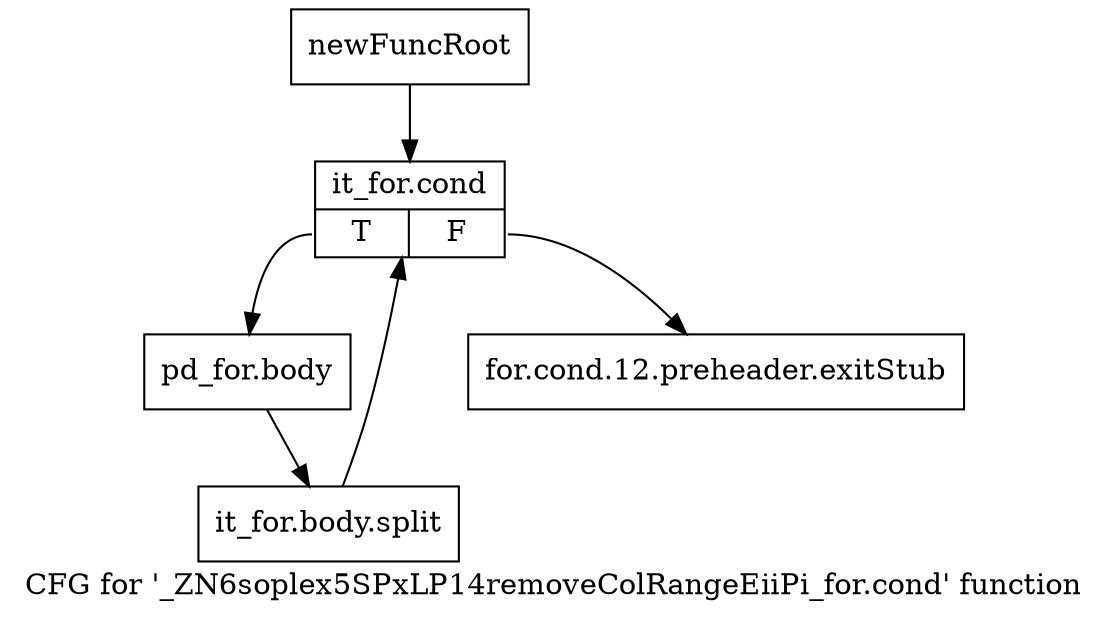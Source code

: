 digraph "CFG for '_ZN6soplex5SPxLP14removeColRangeEiiPi_for.cond' function" {
	label="CFG for '_ZN6soplex5SPxLP14removeColRangeEiiPi_for.cond' function";

	Node0x2e3e6a0 [shape=record,label="{newFuncRoot}"];
	Node0x2e3e6a0 -> Node0x2e3eab0;
	Node0x2e3ea60 [shape=record,label="{for.cond.12.preheader.exitStub}"];
	Node0x2e3eab0 [shape=record,label="{it_for.cond|{<s0>T|<s1>F}}"];
	Node0x2e3eab0:s0 -> Node0x2e3eb00;
	Node0x2e3eab0:s1 -> Node0x2e3ea60;
	Node0x2e3eb00 [shape=record,label="{pd_for.body}"];
	Node0x2e3eb00 -> Node0x3348600;
	Node0x3348600 [shape=record,label="{it_for.body.split}"];
	Node0x3348600 -> Node0x2e3eab0;
}
